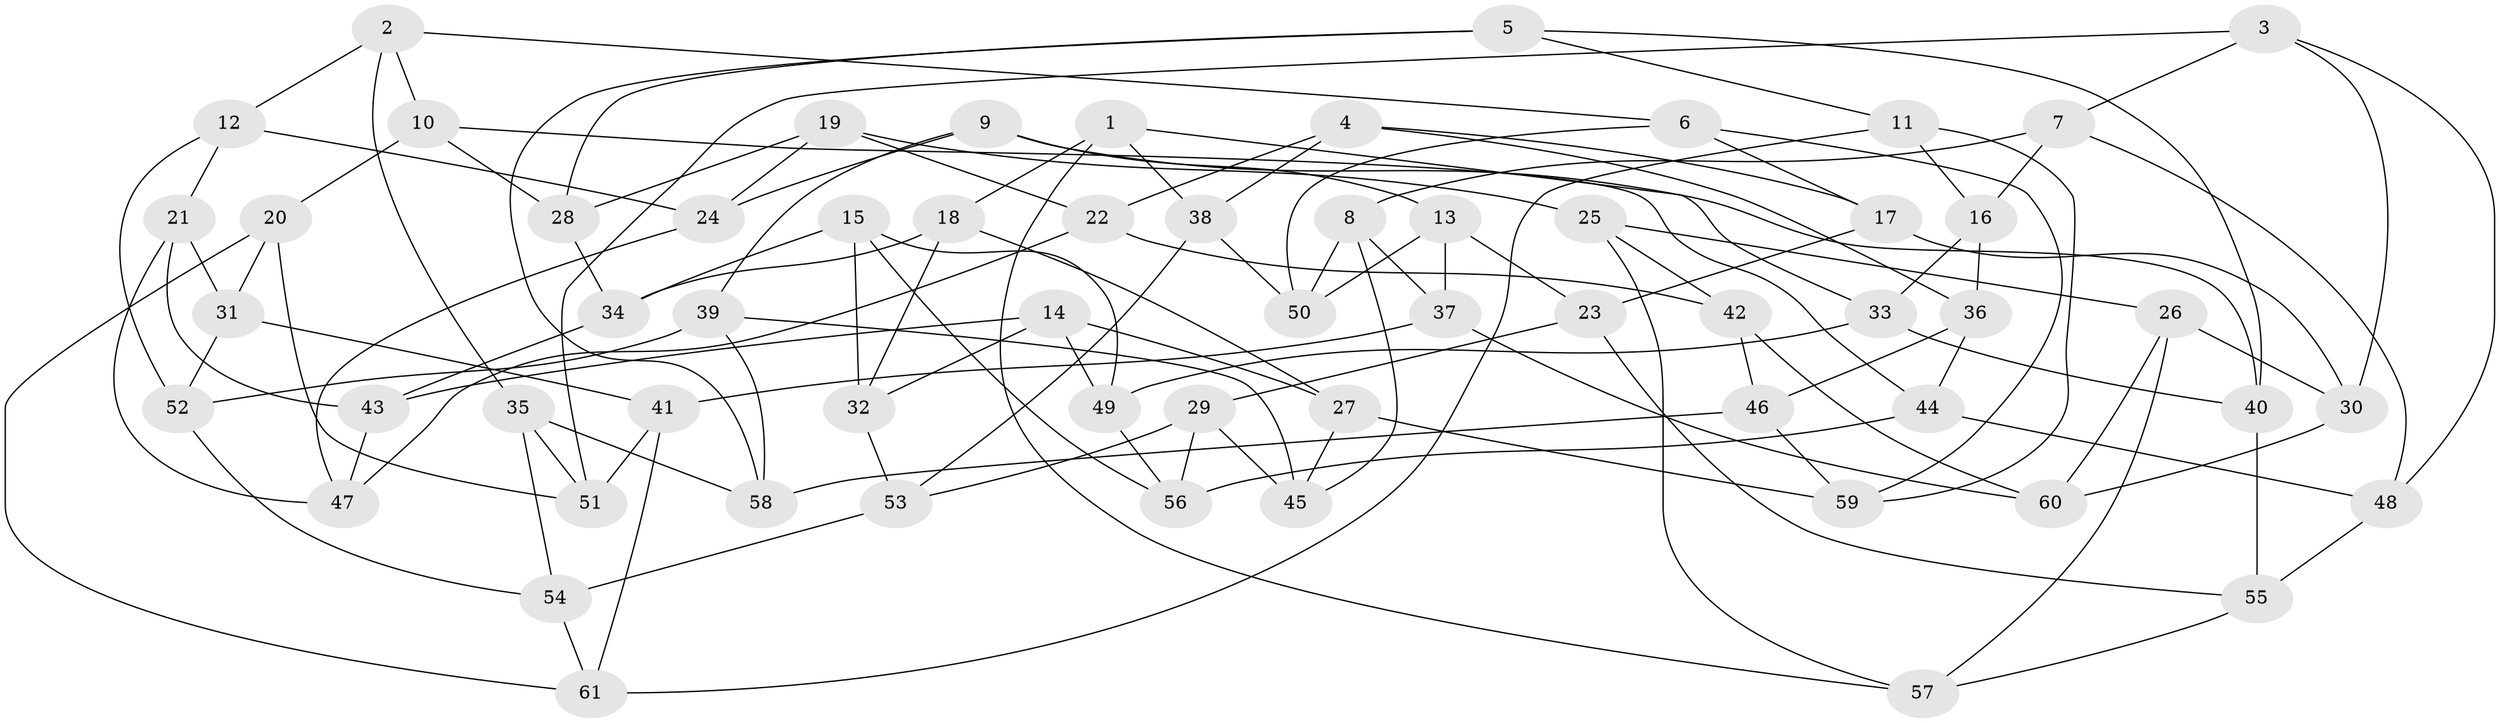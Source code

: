 // Generated by graph-tools (version 1.1) at 2025/50/03/09/25 03:50:48]
// undirected, 61 vertices, 122 edges
graph export_dot {
graph [start="1"]
  node [color=gray90,style=filled];
  1;
  2;
  3;
  4;
  5;
  6;
  7;
  8;
  9;
  10;
  11;
  12;
  13;
  14;
  15;
  16;
  17;
  18;
  19;
  20;
  21;
  22;
  23;
  24;
  25;
  26;
  27;
  28;
  29;
  30;
  31;
  32;
  33;
  34;
  35;
  36;
  37;
  38;
  39;
  40;
  41;
  42;
  43;
  44;
  45;
  46;
  47;
  48;
  49;
  50;
  51;
  52;
  53;
  54;
  55;
  56;
  57;
  58;
  59;
  60;
  61;
  1 -- 33;
  1 -- 57;
  1 -- 18;
  1 -- 38;
  2 -- 6;
  2 -- 12;
  2 -- 35;
  2 -- 10;
  3 -- 51;
  3 -- 48;
  3 -- 30;
  3 -- 7;
  4 -- 38;
  4 -- 22;
  4 -- 36;
  4 -- 17;
  5 -- 40;
  5 -- 11;
  5 -- 28;
  5 -- 58;
  6 -- 17;
  6 -- 59;
  6 -- 50;
  7 -- 16;
  7 -- 48;
  7 -- 8;
  8 -- 50;
  8 -- 37;
  8 -- 45;
  9 -- 13;
  9 -- 39;
  9 -- 40;
  9 -- 24;
  10 -- 44;
  10 -- 28;
  10 -- 20;
  11 -- 16;
  11 -- 59;
  11 -- 61;
  12 -- 21;
  12 -- 52;
  12 -- 24;
  13 -- 23;
  13 -- 50;
  13 -- 37;
  14 -- 27;
  14 -- 32;
  14 -- 49;
  14 -- 43;
  15 -- 49;
  15 -- 56;
  15 -- 34;
  15 -- 32;
  16 -- 36;
  16 -- 33;
  17 -- 30;
  17 -- 23;
  18 -- 27;
  18 -- 34;
  18 -- 32;
  19 -- 22;
  19 -- 28;
  19 -- 24;
  19 -- 25;
  20 -- 61;
  20 -- 31;
  20 -- 51;
  21 -- 43;
  21 -- 47;
  21 -- 31;
  22 -- 47;
  22 -- 42;
  23 -- 55;
  23 -- 29;
  24 -- 47;
  25 -- 26;
  25 -- 57;
  25 -- 42;
  26 -- 57;
  26 -- 30;
  26 -- 60;
  27 -- 45;
  27 -- 59;
  28 -- 34;
  29 -- 53;
  29 -- 56;
  29 -- 45;
  30 -- 60;
  31 -- 52;
  31 -- 41;
  32 -- 53;
  33 -- 49;
  33 -- 40;
  34 -- 43;
  35 -- 58;
  35 -- 51;
  35 -- 54;
  36 -- 44;
  36 -- 46;
  37 -- 41;
  37 -- 60;
  38 -- 53;
  38 -- 50;
  39 -- 52;
  39 -- 58;
  39 -- 45;
  40 -- 55;
  41 -- 51;
  41 -- 61;
  42 -- 46;
  42 -- 60;
  43 -- 47;
  44 -- 48;
  44 -- 56;
  46 -- 58;
  46 -- 59;
  48 -- 55;
  49 -- 56;
  52 -- 54;
  53 -- 54;
  54 -- 61;
  55 -- 57;
}

